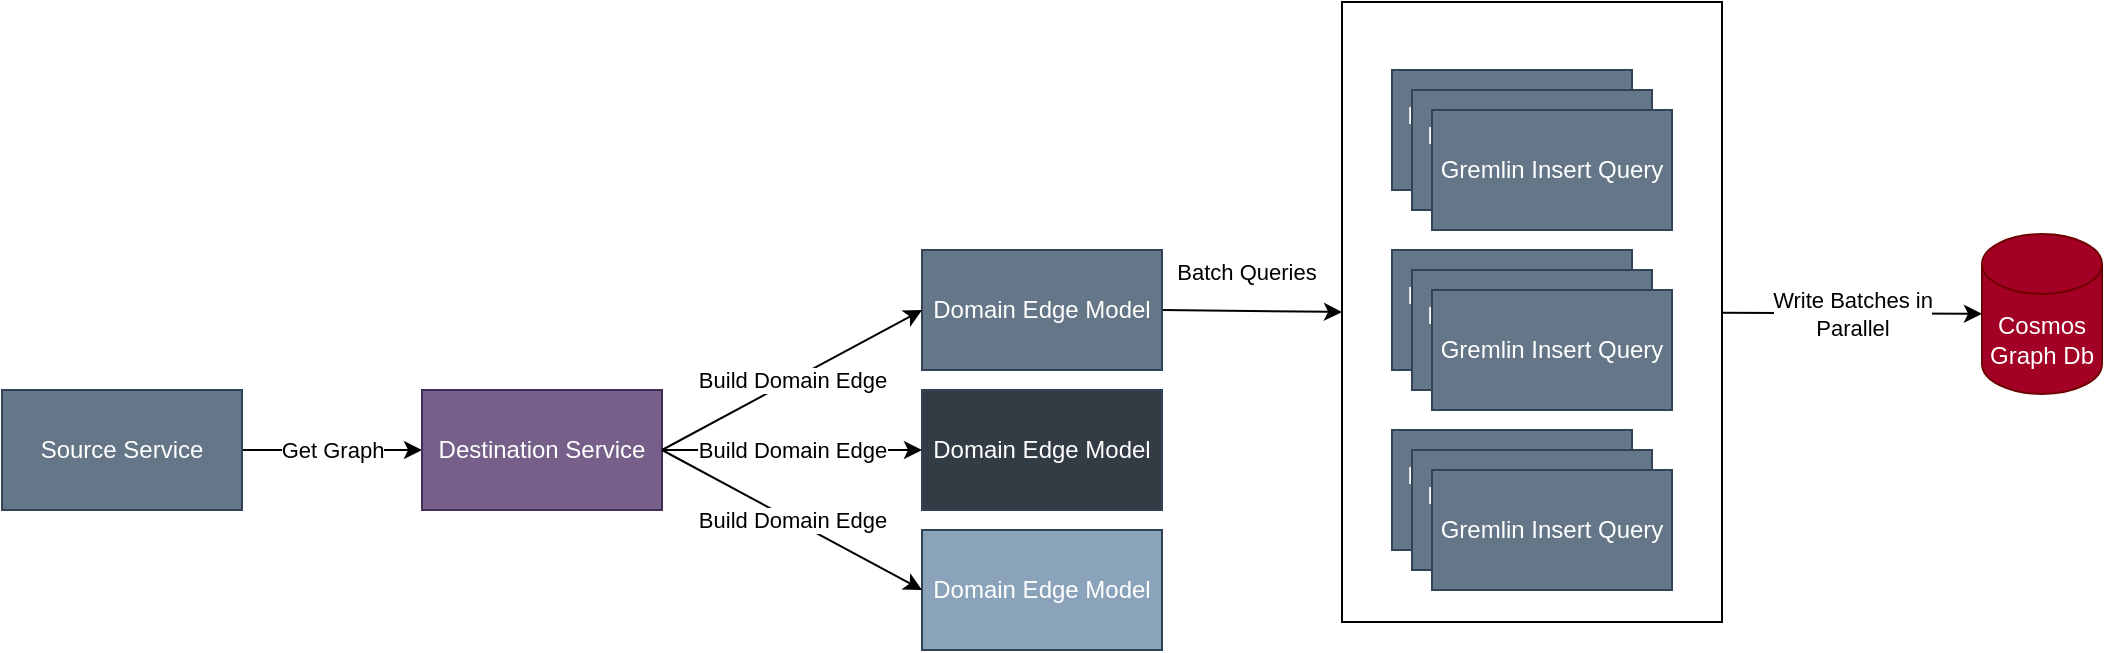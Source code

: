 <mxfile>
    <diagram id="-j3PM6E3SZjeZZPbygQz" name="Page-1">
        <mxGraphModel dx="943" dy="778" grid="1" gridSize="10" guides="1" tooltips="1" connect="1" arrows="1" fold="1" page="1" pageScale="1" pageWidth="1100" pageHeight="850" math="0" shadow="0">
            <root>
                <mxCell id="0"/>
                <mxCell id="1" parent="0"/>
                <mxCell id="27" value="Write Batches in &lt;br&gt;Parallel" style="edgeStyle=none;html=1;" parent="1" source="25" target="20" edge="1">
                    <mxGeometry relative="1" as="geometry"/>
                </mxCell>
                <mxCell id="25" value="" style="rounded=0;whiteSpace=wrap;html=1;fillColor=none;" parent="1" vertex="1">
                    <mxGeometry x="680" y="185" width="190" height="310" as="geometry"/>
                </mxCell>
                <mxCell id="21" value="Get Graph" style="edgeStyle=none;html=1;" parent="1" source="2" target="3" edge="1">
                    <mxGeometry relative="1" as="geometry"/>
                </mxCell>
                <mxCell id="2" value="Source Service" style="rounded=0;whiteSpace=wrap;html=1;fillColor=#647687;fontColor=#ffffff;strokeColor=#314354;" parent="1" vertex="1">
                    <mxGeometry x="10" y="379" width="120" height="60" as="geometry"/>
                </mxCell>
                <mxCell id="3" value="Destination Service" style="rounded=0;whiteSpace=wrap;html=1;fillColor=#76608a;fontColor=#ffffff;strokeColor=#432D57;" parent="1" vertex="1">
                    <mxGeometry x="220" y="379" width="120" height="60" as="geometry"/>
                </mxCell>
                <mxCell id="26" value="Batch Queries&lt;br&gt;" style="edgeStyle=none;html=1;entryX=0;entryY=0.5;entryDx=0;entryDy=0;exitX=1;exitY=0.5;exitDx=0;exitDy=0;" parent="1" source="4" target="25" edge="1">
                    <mxGeometry x="-0.079" y="19" relative="1" as="geometry">
                        <mxPoint as="offset"/>
                    </mxGeometry>
                </mxCell>
                <mxCell id="4" value="Domain Edge Model" style="rounded=0;whiteSpace=wrap;html=1;fillColor=#647687;fontColor=#ffffff;strokeColor=#314354;" parent="1" vertex="1">
                    <mxGeometry x="470" y="309" width="120" height="60" as="geometry"/>
                </mxCell>
                <mxCell id="5" value="Domain Edge Model" style="rounded=0;whiteSpace=wrap;html=1;fillColor=#333C45;fontColor=#ffffff;strokeColor=#314354;" parent="1" vertex="1">
                    <mxGeometry x="470" y="379" width="120" height="60" as="geometry"/>
                </mxCell>
                <mxCell id="6" value="Domain Edge Model" style="rounded=0;whiteSpace=wrap;html=1;fillColor=#8AA3BA;fontColor=#ffffff;strokeColor=#314354;" parent="1" vertex="1">
                    <mxGeometry x="470" y="449" width="120" height="60" as="geometry"/>
                </mxCell>
                <mxCell id="8" value="Destination Domain Vertex" style="rounded=0;whiteSpace=wrap;html=1;fillColor=#647687;fontColor=#ffffff;strokeColor=#314354;" parent="1" vertex="1">
                    <mxGeometry x="705" y="219" width="120" height="60" as="geometry"/>
                </mxCell>
                <mxCell id="9" value="Destination Domain Vertex" style="rounded=0;whiteSpace=wrap;html=1;fillColor=#647687;fontColor=#ffffff;strokeColor=#314354;" parent="1" vertex="1">
                    <mxGeometry x="715" y="229" width="120" height="60" as="geometry"/>
                </mxCell>
                <mxCell id="10" value="Gremlin Insert Query" style="rounded=0;whiteSpace=wrap;html=1;fillColor=#647687;fontColor=#ffffff;strokeColor=#314354;" parent="1" vertex="1">
                    <mxGeometry x="725" y="239" width="120" height="60" as="geometry"/>
                </mxCell>
                <mxCell id="11" value="Destination Domain Vertex" style="rounded=0;whiteSpace=wrap;html=1;fillColor=#647687;fontColor=#ffffff;strokeColor=#314354;" parent="1" vertex="1">
                    <mxGeometry x="705" y="309" width="120" height="60" as="geometry"/>
                </mxCell>
                <mxCell id="12" value="Destination Domain Vertex" style="rounded=0;whiteSpace=wrap;html=1;fillColor=#647687;fontColor=#ffffff;strokeColor=#314354;" parent="1" vertex="1">
                    <mxGeometry x="715" y="319" width="120" height="60" as="geometry"/>
                </mxCell>
                <mxCell id="13" value="Gremlin Insert Query" style="rounded=0;whiteSpace=wrap;html=1;fillColor=#647687;fontColor=#ffffff;strokeColor=#314354;" parent="1" vertex="1">
                    <mxGeometry x="725" y="329" width="120" height="60" as="geometry"/>
                </mxCell>
                <mxCell id="17" value="Destination Domain Vertex" style="rounded=0;whiteSpace=wrap;html=1;fillColor=#647687;fontColor=#ffffff;strokeColor=#314354;" parent="1" vertex="1">
                    <mxGeometry x="705" y="399" width="120" height="60" as="geometry"/>
                </mxCell>
                <mxCell id="18" value="Destination Domain Vertex" style="rounded=0;whiteSpace=wrap;html=1;fillColor=#647687;fontColor=#ffffff;strokeColor=#314354;" parent="1" vertex="1">
                    <mxGeometry x="715" y="409" width="120" height="60" as="geometry"/>
                </mxCell>
                <mxCell id="19" value="Gremlin Insert Query" style="rounded=0;whiteSpace=wrap;html=1;fillColor=#647687;fontColor=#ffffff;strokeColor=#314354;" parent="1" vertex="1">
                    <mxGeometry x="725" y="419" width="120" height="60" as="geometry"/>
                </mxCell>
                <mxCell id="20" value="Cosmos Graph Db" style="shape=cylinder3;whiteSpace=wrap;html=1;boundedLbl=1;backgroundOutline=1;size=15;fillColor=#a20025;fontColor=#ffffff;strokeColor=#6F0000;" parent="1" vertex="1">
                    <mxGeometry x="1000" y="301" width="60" height="80" as="geometry"/>
                </mxCell>
                <mxCell id="22" value="Build Domain Edge" style="edgeStyle=none;html=1;exitX=1;exitY=0.5;exitDx=0;exitDy=0;entryX=0;entryY=0.5;entryDx=0;entryDy=0;" parent="1" source="3" target="4" edge="1">
                    <mxGeometry relative="1" as="geometry">
                        <mxPoint x="190" y="419" as="sourcePoint"/>
                        <mxPoint x="230" y="419" as="targetPoint"/>
                        <Array as="points"/>
                    </mxGeometry>
                </mxCell>
                <mxCell id="23" value="Build Domain Edge" style="edgeStyle=none;html=1;exitX=1;exitY=0.5;exitDx=0;exitDy=0;entryX=0;entryY=0.5;entryDx=0;entryDy=0;" parent="1" source="3" target="5" edge="1">
                    <mxGeometry relative="1" as="geometry">
                        <mxPoint x="350" y="419" as="sourcePoint"/>
                        <mxPoint x="450" y="349" as="targetPoint"/>
                        <Array as="points"/>
                    </mxGeometry>
                </mxCell>
                <mxCell id="24" value="Build Domain Edge" style="edgeStyle=none;html=1;exitX=1;exitY=0.5;exitDx=0;exitDy=0;entryX=0;entryY=0.5;entryDx=0;entryDy=0;" parent="1" source="3" target="6" edge="1">
                    <mxGeometry relative="1" as="geometry">
                        <mxPoint x="350" y="419" as="sourcePoint"/>
                        <mxPoint x="450" y="419" as="targetPoint"/>
                        <Array as="points"/>
                    </mxGeometry>
                </mxCell>
            </root>
        </mxGraphModel>
    </diagram>
</mxfile>